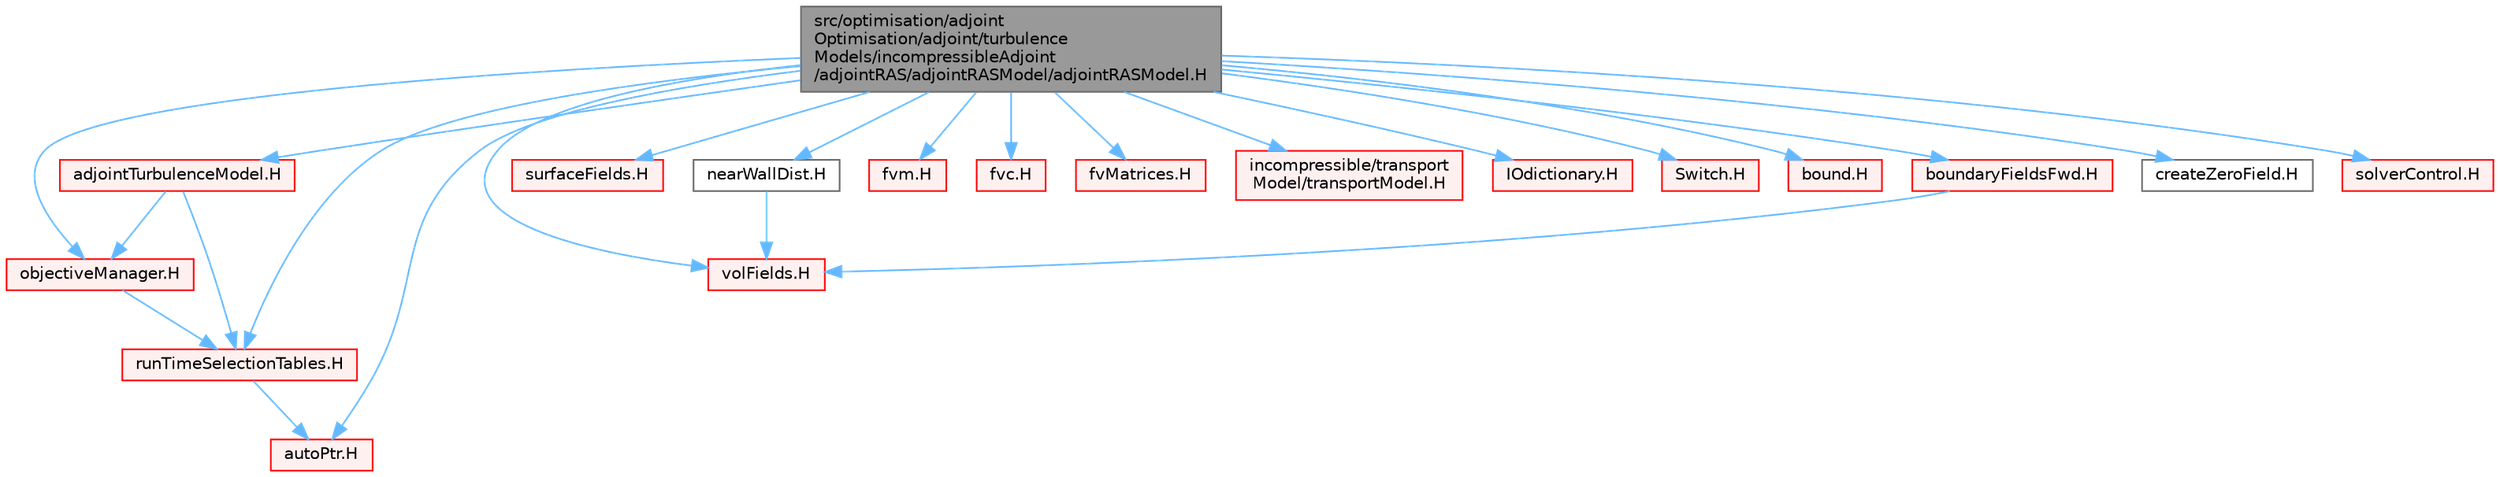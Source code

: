 digraph "src/optimisation/adjointOptimisation/adjoint/turbulenceModels/incompressibleAdjoint/adjointRAS/adjointRASModel/adjointRASModel.H"
{
 // LATEX_PDF_SIZE
  bgcolor="transparent";
  edge [fontname=Helvetica,fontsize=10,labelfontname=Helvetica,labelfontsize=10];
  node [fontname=Helvetica,fontsize=10,shape=box,height=0.2,width=0.4];
  Node1 [id="Node000001",label="src/optimisation/adjoint\lOptimisation/adjoint/turbulence\lModels/incompressibleAdjoint\l/adjointRAS/adjointRASModel/adjointRASModel.H",height=0.2,width=0.4,color="gray40", fillcolor="grey60", style="filled", fontcolor="black",tooltip=" "];
  Node1 -> Node2 [id="edge1_Node000001_Node000002",color="steelblue1",style="solid",tooltip=" "];
  Node2 [id="Node000002",label="adjointTurbulenceModel.H",height=0.2,width=0.4,color="red", fillcolor="#FFF0F0", style="filled",URL="$adjointTurbulenceModel_8H.html",tooltip=" "];
  Node2 -> Node423 [id="edge2_Node000002_Node000423",color="steelblue1",style="solid",tooltip=" "];
  Node423 [id="Node000423",label="objectiveManager.H",height=0.2,width=0.4,color="red", fillcolor="#FFF0F0", style="filled",URL="$objectiveManager_8H.html",tooltip=" "];
  Node423 -> Node150 [id="edge3_Node000423_Node000150",color="steelblue1",style="solid",tooltip=" "];
  Node150 [id="Node000150",label="runTimeSelectionTables.H",height=0.2,width=0.4,color="red", fillcolor="#FFF0F0", style="filled",URL="$runTimeSelectionTables_8H.html",tooltip="Macros to ease declaration of run-time selection tables."];
  Node150 -> Node93 [id="edge4_Node000150_Node000093",color="steelblue1",style="solid",tooltip=" "];
  Node93 [id="Node000093",label="autoPtr.H",height=0.2,width=0.4,color="red", fillcolor="#FFF0F0", style="filled",URL="$autoPtr_8H.html",tooltip=" "];
  Node2 -> Node150 [id="edge5_Node000002_Node000150",color="steelblue1",style="solid",tooltip=" "];
  Node1 -> Node352 [id="edge6_Node000001_Node000352",color="steelblue1",style="solid",tooltip=" "];
  Node352 [id="Node000352",label="volFields.H",height=0.2,width=0.4,color="red", fillcolor="#FFF0F0", style="filled",URL="$volFields_8H.html",tooltip=" "];
  Node1 -> Node397 [id="edge7_Node000001_Node000397",color="steelblue1",style="solid",tooltip=" "];
  Node397 [id="Node000397",label="surfaceFields.H",height=0.2,width=0.4,color="red", fillcolor="#FFF0F0", style="filled",URL="$surfaceFields_8H.html",tooltip="Foam::surfaceFields."];
  Node1 -> Node351 [id="edge8_Node000001_Node000351",color="steelblue1",style="solid",tooltip=" "];
  Node351 [id="Node000351",label="nearWallDist.H",height=0.2,width=0.4,color="grey40", fillcolor="white", style="filled",URL="$nearWallDist_8H.html",tooltip=" "];
  Node351 -> Node352 [id="edge9_Node000351_Node000352",color="steelblue1",style="solid",tooltip=" "];
  Node1 -> Node457 [id="edge10_Node000001_Node000457",color="steelblue1",style="solid",tooltip=" "];
  Node457 [id="Node000457",label="fvm.H",height=0.2,width=0.4,color="red", fillcolor="#FFF0F0", style="filled",URL="$fvm_8H.html",tooltip=" "];
  Node1 -> Node466 [id="edge11_Node000001_Node000466",color="steelblue1",style="solid",tooltip=" "];
  Node466 [id="Node000466",label="fvc.H",height=0.2,width=0.4,color="red", fillcolor="#FFF0F0", style="filled",URL="$fvc_8H.html",tooltip=" "];
  Node1 -> Node488 [id="edge12_Node000001_Node000488",color="steelblue1",style="solid",tooltip=" "];
  Node488 [id="Node000488",label="fvMatrices.H",height=0.2,width=0.4,color="red", fillcolor="#FFF0F0", style="filled",URL="$fvMatrices_8H.html",tooltip="A special matrix type and solver, designed for finite volume solutions of scalar equations."];
  Node1 -> Node345 [id="edge13_Node000001_Node000345",color="steelblue1",style="solid",tooltip=" "];
  Node345 [id="Node000345",label="incompressible/transport\lModel/transportModel.H",height=0.2,width=0.4,color="red", fillcolor="#FFF0F0", style="filled",URL="$transportModel_8H.html",tooltip=" "];
  Node1 -> Node297 [id="edge14_Node000001_Node000297",color="steelblue1",style="solid",tooltip=" "];
  Node297 [id="Node000297",label="IOdictionary.H",height=0.2,width=0.4,color="red", fillcolor="#FFF0F0", style="filled",URL="$IOdictionary_8H.html",tooltip=" "];
  Node1 -> Node447 [id="edge15_Node000001_Node000447",color="steelblue1",style="solid",tooltip=" "];
  Node447 [id="Node000447",label="Switch.H",height=0.2,width=0.4,color="red", fillcolor="#FFF0F0", style="filled",URL="$Switch_8H.html",tooltip=" "];
  Node1 -> Node489 [id="edge16_Node000001_Node000489",color="steelblue1",style="solid",tooltip=" "];
  Node489 [id="Node000489",label="bound.H",height=0.2,width=0.4,color="red", fillcolor="#FFF0F0", style="filled",URL="$bound_8H.html",tooltip="Bound the given scalar field if it has gone unbounded."];
  Node1 -> Node93 [id="edge17_Node000001_Node000093",color="steelblue1",style="solid",tooltip=" "];
  Node1 -> Node150 [id="edge18_Node000001_Node000150",color="steelblue1",style="solid",tooltip=" "];
  Node1 -> Node423 [id="edge19_Node000001_Node000423",color="steelblue1",style="solid",tooltip=" "];
  Node1 -> Node428 [id="edge20_Node000001_Node000428",color="steelblue1",style="solid",tooltip=" "];
  Node428 [id="Node000428",label="boundaryFieldsFwd.H",height=0.2,width=0.4,color="red", fillcolor="#FFF0F0", style="filled",URL="$boundaryFieldsFwd_8H.html",tooltip="Useful typenames for fields defined only at the boundaries."];
  Node428 -> Node352 [id="edge21_Node000428_Node000352",color="steelblue1",style="solid",tooltip=" "];
  Node1 -> Node490 [id="edge22_Node000001_Node000490",color="steelblue1",style="solid",tooltip=" "];
  Node490 [id="Node000490",label="createZeroField.H",height=0.2,width=0.4,color="grey40", fillcolor="white", style="filled",URL="$createZeroField_8H.html",tooltip=" "];
  Node1 -> Node415 [id="edge23_Node000001_Node000415",color="steelblue1",style="solid",tooltip=" "];
  Node415 [id="Node000415",label="solverControl.H",height=0.2,width=0.4,color="red", fillcolor="#FFF0F0", style="filled",URL="$solverControl_8H.html",tooltip=" "];
}
